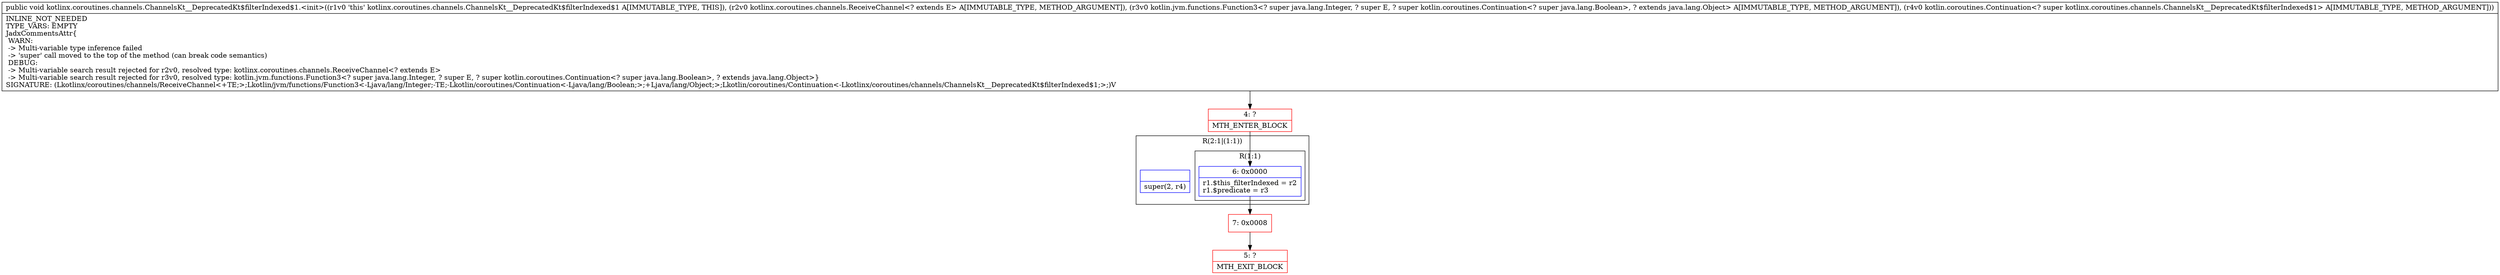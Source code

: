 digraph "CFG forkotlinx.coroutines.channels.ChannelsKt__DeprecatedKt$filterIndexed$1.\<init\>(Lkotlinx\/coroutines\/channels\/ReceiveChannel;Lkotlin\/jvm\/functions\/Function3;Lkotlin\/coroutines\/Continuation;)V" {
subgraph cluster_Region_2127129527 {
label = "R(2:1|(1:1))";
node [shape=record,color=blue];
Node_InsnContainer_289196708 [shape=record,label="{|super(2, r4)\l}"];
subgraph cluster_Region_588425178 {
label = "R(1:1)";
node [shape=record,color=blue];
Node_6 [shape=record,label="{6\:\ 0x0000|r1.$this_filterIndexed = r2\lr1.$predicate = r3\l}"];
}
}
Node_4 [shape=record,color=red,label="{4\:\ ?|MTH_ENTER_BLOCK\l}"];
Node_7 [shape=record,color=red,label="{7\:\ 0x0008}"];
Node_5 [shape=record,color=red,label="{5\:\ ?|MTH_EXIT_BLOCK\l}"];
MethodNode[shape=record,label="{public void kotlinx.coroutines.channels.ChannelsKt__DeprecatedKt$filterIndexed$1.\<init\>((r1v0 'this' kotlinx.coroutines.channels.ChannelsKt__DeprecatedKt$filterIndexed$1 A[IMMUTABLE_TYPE, THIS]), (r2v0 kotlinx.coroutines.channels.ReceiveChannel\<? extends E\> A[IMMUTABLE_TYPE, METHOD_ARGUMENT]), (r3v0 kotlin.jvm.functions.Function3\<? super java.lang.Integer, ? super E, ? super kotlin.coroutines.Continuation\<? super java.lang.Boolean\>, ? extends java.lang.Object\> A[IMMUTABLE_TYPE, METHOD_ARGUMENT]), (r4v0 kotlin.coroutines.Continuation\<? super kotlinx.coroutines.channels.ChannelsKt__DeprecatedKt$filterIndexed$1\> A[IMMUTABLE_TYPE, METHOD_ARGUMENT]))  | INLINE_NOT_NEEDED\lTYPE_VARS: EMPTY\lJadxCommentsAttr\{\l WARN: \l \-\> Multi\-variable type inference failed\l \-\> 'super' call moved to the top of the method (can break code semantics)\l DEBUG: \l \-\> Multi\-variable search result rejected for r2v0, resolved type: kotlinx.coroutines.channels.ReceiveChannel\<? extends E\>\l \-\> Multi\-variable search result rejected for r3v0, resolved type: kotlin.jvm.functions.Function3\<? super java.lang.Integer, ? super E, ? super kotlin.coroutines.Continuation\<? super java.lang.Boolean\>, ? extends java.lang.Object\>\}\lSIGNATURE: (Lkotlinx\/coroutines\/channels\/ReceiveChannel\<+TE;\>;Lkotlin\/jvm\/functions\/Function3\<\-Ljava\/lang\/Integer;\-TE;\-Lkotlin\/coroutines\/Continuation\<\-Ljava\/lang\/Boolean;\>;+Ljava\/lang\/Object;\>;Lkotlin\/coroutines\/Continuation\<\-Lkotlinx\/coroutines\/channels\/ChannelsKt__DeprecatedKt$filterIndexed$1;\>;)V\l}"];
MethodNode -> Node_4;Node_6 -> Node_7;
Node_4 -> Node_6;
Node_7 -> Node_5;
}

